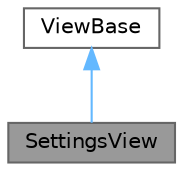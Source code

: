 digraph "SettingsView"
{
 // LATEX_PDF_SIZE
  bgcolor="transparent";
  edge [fontname=Helvetica,fontsize=10,labelfontname=Helvetica,labelfontsize=10];
  node [fontname=Helvetica,fontsize=10,shape=box,height=0.2,width=0.4];
  Node1 [id="Node000001",label="SettingsView",height=0.2,width=0.4,color="gray40", fillcolor="grey60", style="filled", fontcolor="black",tooltip="View displaying application settings."];
  Node2 -> Node1 [id="edge1_Node000001_Node000002",dir="back",color="steelblue1",style="solid",tooltip=" "];
  Node2 [id="Node000002",label="ViewBase",height=0.2,width=0.4,color="gray40", fillcolor="white", style="filled",URL="$classViewBase.html",tooltip="Virtual class for a view (managed by App class)"];
}
